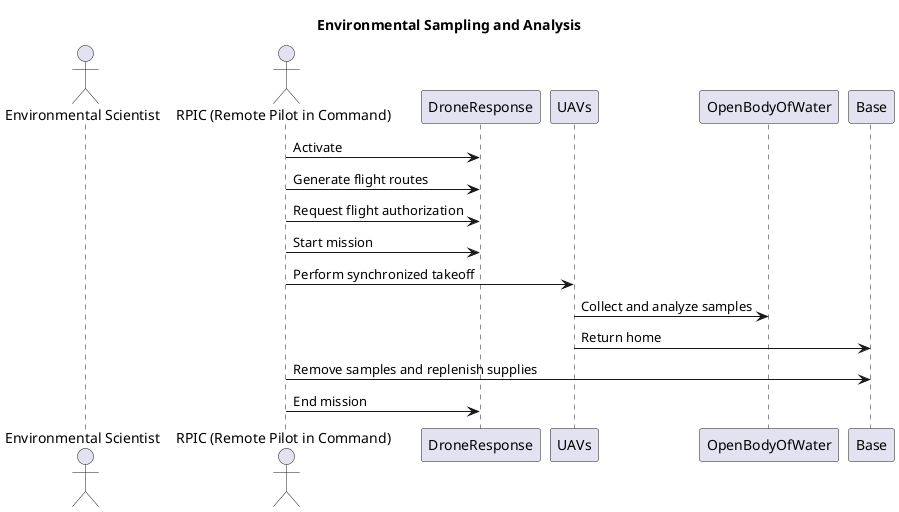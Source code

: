@startuml
title "Environmental Sampling and Analysis"

actor "Environmental Scientist" as Scientist
actor "RPIC (Remote Pilot in Command)" as RPIC

RPIC -> DroneResponse: Activate
RPIC -> DroneResponse: Generate flight routes
RPIC -> DroneResponse: Request flight authorization
RPIC -> DroneResponse: Start mission
RPIC -> UAVs: Perform synchronized takeoff
UAVs -> OpenBodyOfWater: Collect and analyze samples
UAVs -> Base: Return home
RPIC -> Base: Remove samples and replenish supplies
RPIC -> DroneResponse: End mission

@enduml

